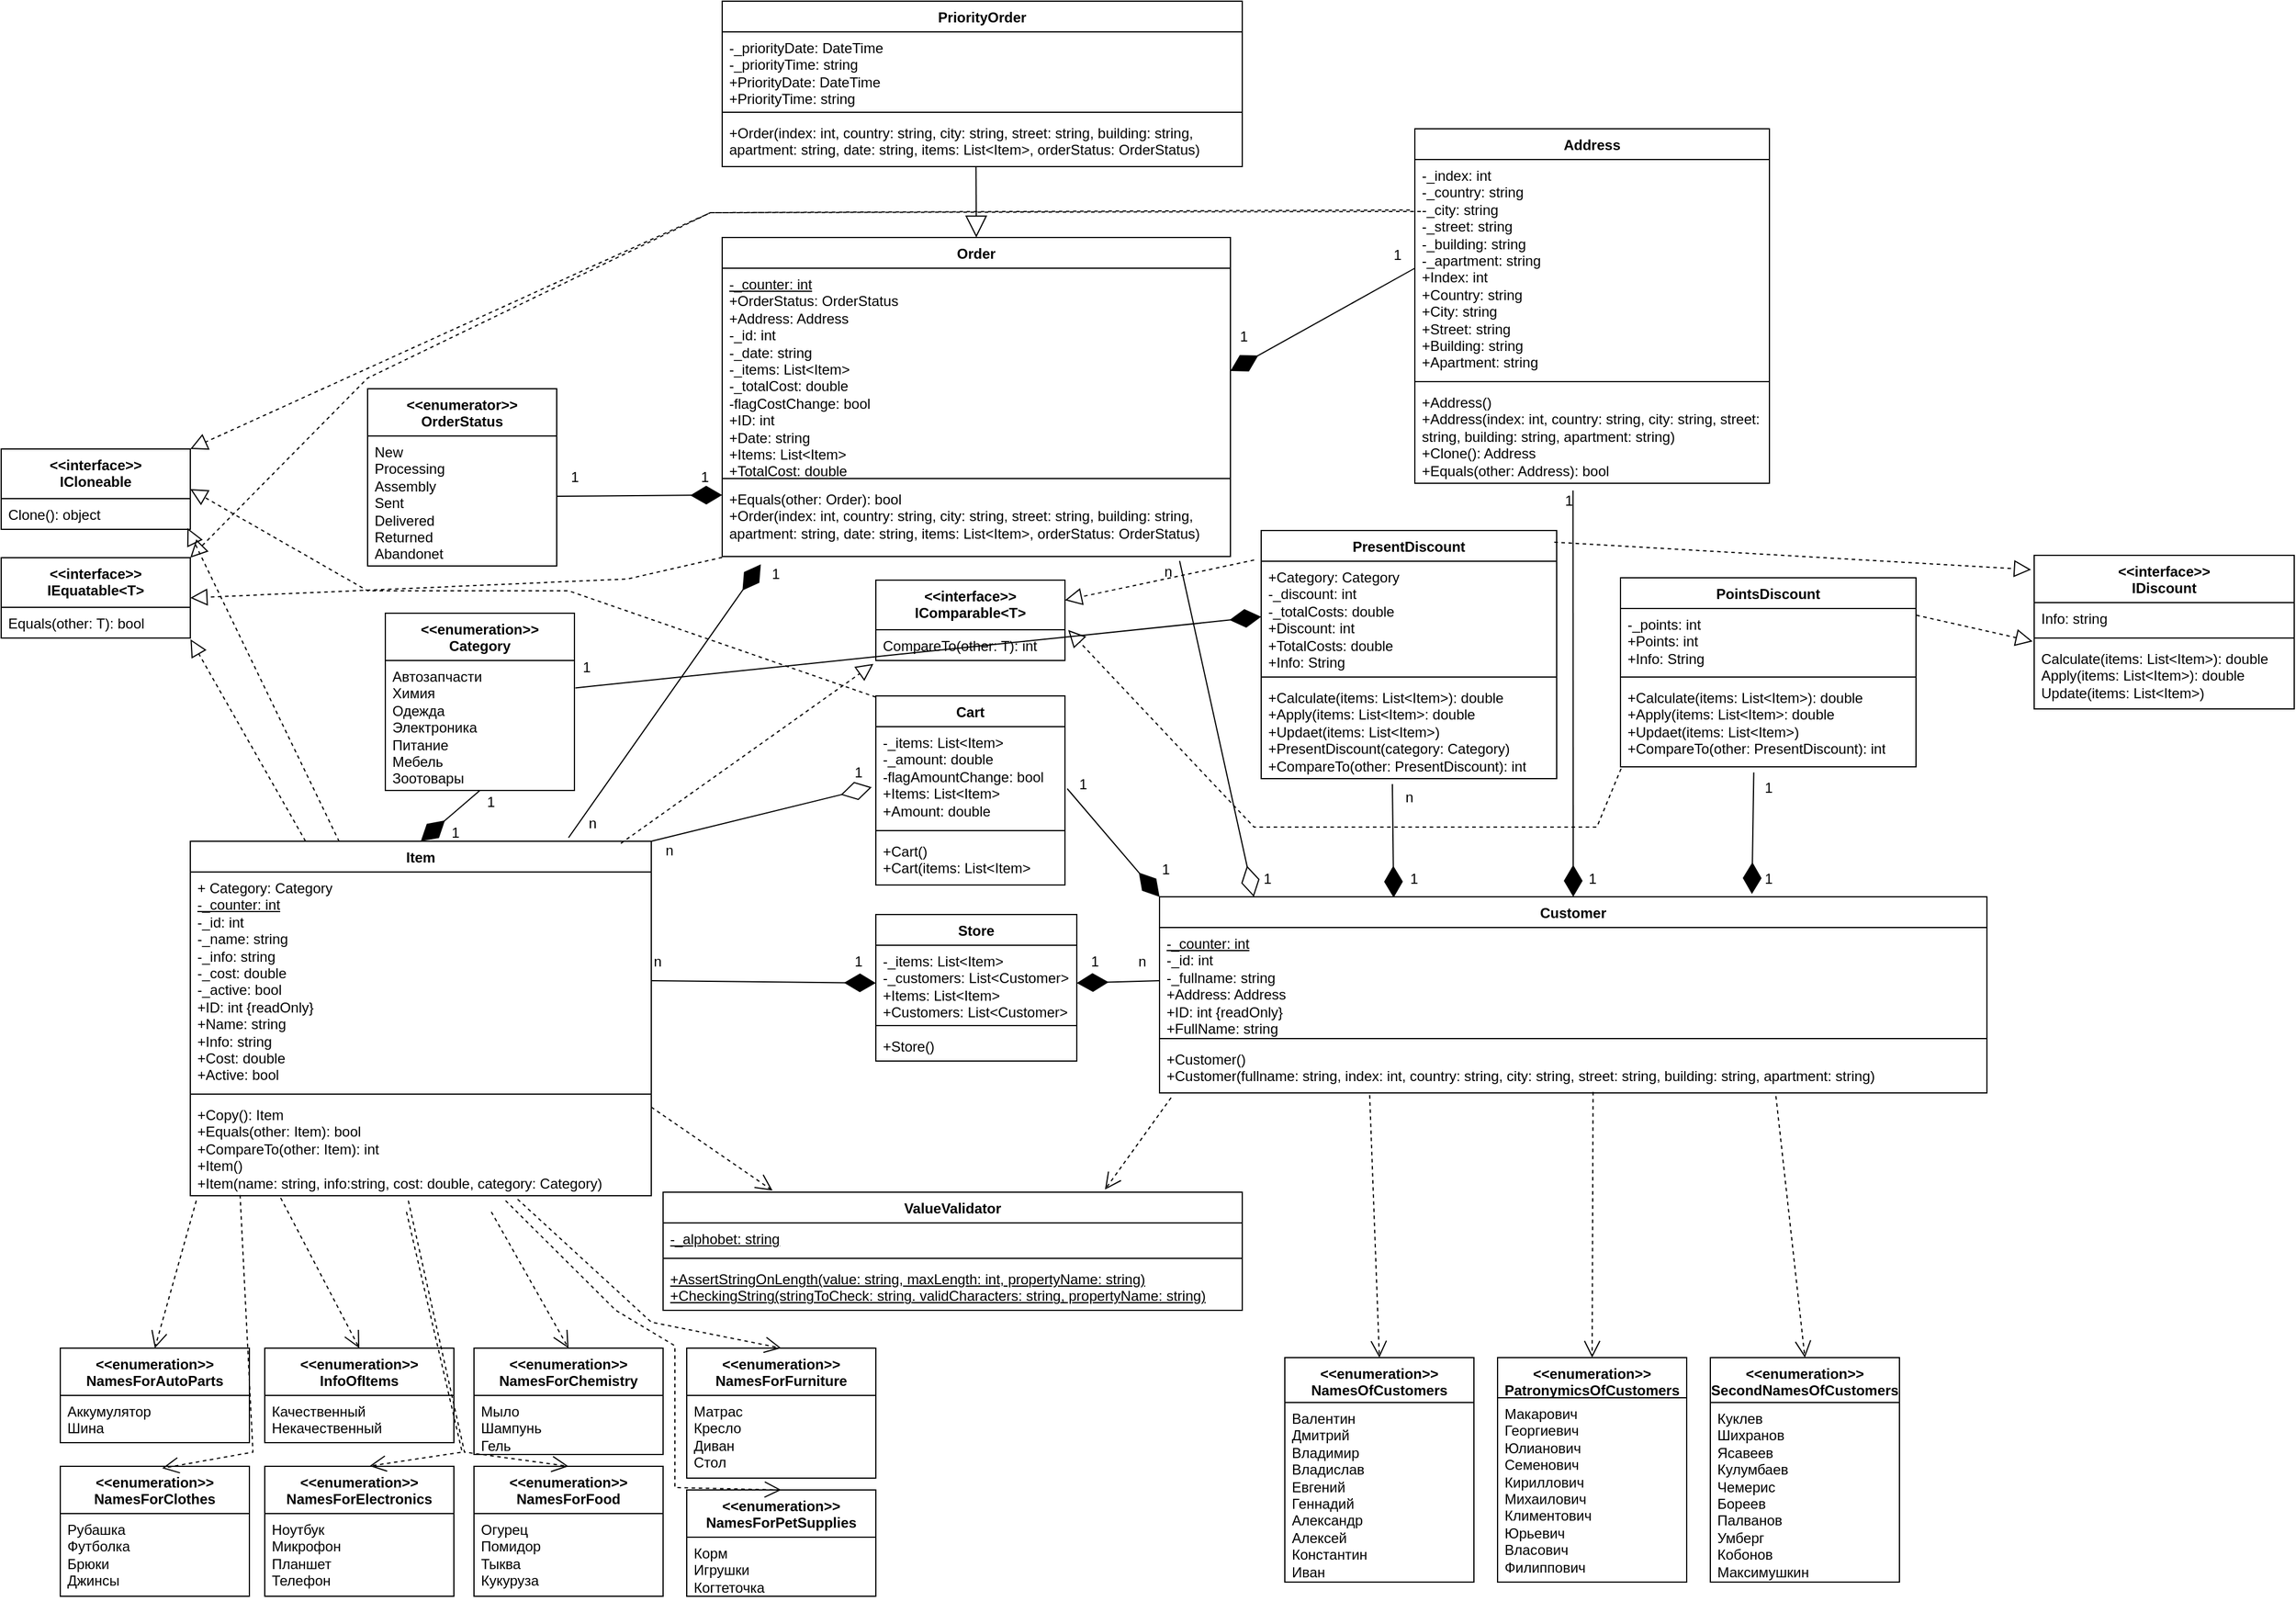 <mxfile version="24.8.6">
  <diagram name="Страница — 1" id="Pnpjavwgu8jaHtfD7N36">
    <mxGraphModel dx="3555" dy="2797" grid="1" gridSize="10" guides="1" tooltips="1" connect="1" arrows="1" fold="1" page="1" pageScale="1" pageWidth="825" pageHeight="1300" math="0" shadow="0">
      <root>
        <mxCell id="0" />
        <mxCell id="1" parent="0" />
        <mxCell id="gDB7nwy7ESsKub3q5WBZ-1" value="Item" style="swimlane;fontStyle=1;align=center;verticalAlign=top;childLayout=stackLayout;horizontal=1;startSize=26;horizontalStack=0;resizeParent=1;resizeParentMax=0;resizeLast=0;collapsible=1;marginBottom=0;whiteSpace=wrap;html=1;" parent="1" vertex="1">
          <mxGeometry x="120" y="652" width="390" height="300" as="geometry" />
        </mxCell>
        <mxCell id="gDB7nwy7ESsKub3q5WBZ-2" value="+ Category: Category&lt;div&gt;&lt;u&gt;-_counter: int&lt;/u&gt;&lt;/div&gt;&lt;div&gt;-_id: int&lt;/div&gt;&lt;div&gt;-_name: string&lt;/div&gt;&lt;div&gt;-_info: string&lt;/div&gt;&lt;div&gt;-_cost: double&lt;/div&gt;&lt;div&gt;-_active: bool&lt;/div&gt;&lt;div&gt;+ID: int {readOnly}&lt;/div&gt;&lt;div&gt;+Name: string&lt;/div&gt;&lt;div&gt;+Info: string&lt;/div&gt;&lt;div&gt;+Cost: double&lt;/div&gt;&lt;div&gt;+Active: bool&lt;/div&gt;" style="text;strokeColor=none;fillColor=none;align=left;verticalAlign=top;spacingLeft=4;spacingRight=4;overflow=hidden;rotatable=0;points=[[0,0.5],[1,0.5]];portConstraint=eastwest;whiteSpace=wrap;html=1;" parent="gDB7nwy7ESsKub3q5WBZ-1" vertex="1">
          <mxGeometry y="26" width="390" height="184" as="geometry" />
        </mxCell>
        <mxCell id="gDB7nwy7ESsKub3q5WBZ-3" value="" style="line;strokeWidth=1;fillColor=none;align=left;verticalAlign=middle;spacingTop=-1;spacingLeft=3;spacingRight=3;rotatable=0;labelPosition=right;points=[];portConstraint=eastwest;strokeColor=inherit;" parent="gDB7nwy7ESsKub3q5WBZ-1" vertex="1">
          <mxGeometry y="210" width="390" height="8" as="geometry" />
        </mxCell>
        <mxCell id="gDB7nwy7ESsKub3q5WBZ-4" value="&lt;div&gt;+Copy(): Item&lt;/div&gt;&lt;div&gt;+Equals(other: Item): bool&lt;/div&gt;&lt;div&gt;+CompareTo(other: Item): int&lt;/div&gt;+Item()&lt;div&gt;+Item(name: string, info:string, cost: double, category: Category)&lt;/div&gt;" style="text;strokeColor=none;fillColor=none;align=left;verticalAlign=top;spacingLeft=4;spacingRight=4;overflow=hidden;rotatable=0;points=[[0,0.5],[1,0.5]];portConstraint=eastwest;whiteSpace=wrap;html=1;" parent="gDB7nwy7ESsKub3q5WBZ-1" vertex="1">
          <mxGeometry y="218" width="390" height="82" as="geometry" />
        </mxCell>
        <mxCell id="gDB7nwy7ESsKub3q5WBZ-10" value="Customer" style="swimlane;fontStyle=1;align=center;verticalAlign=top;childLayout=stackLayout;horizontal=1;startSize=26;horizontalStack=0;resizeParent=1;resizeParentMax=0;resizeLast=0;collapsible=1;marginBottom=0;whiteSpace=wrap;html=1;" parent="1" vertex="1">
          <mxGeometry x="940" y="699" width="700" height="166" as="geometry" />
        </mxCell>
        <mxCell id="gDB7nwy7ESsKub3q5WBZ-11" value="&lt;u&gt;-_counter: int&lt;/u&gt;&lt;div&gt;-_id: int&lt;/div&gt;&lt;div&gt;-_fullname: string&lt;/div&gt;&lt;div&gt;+Address: Address&lt;/div&gt;&lt;div&gt;+ID: int {readOnly}&lt;/div&gt;&lt;div&gt;+FullName: string&lt;/div&gt;" style="text;strokeColor=none;fillColor=none;align=left;verticalAlign=top;spacingLeft=4;spacingRight=4;overflow=hidden;rotatable=0;points=[[0,0.5],[1,0.5]];portConstraint=eastwest;whiteSpace=wrap;html=1;" parent="gDB7nwy7ESsKub3q5WBZ-10" vertex="1">
          <mxGeometry y="26" width="700" height="90" as="geometry" />
        </mxCell>
        <mxCell id="gDB7nwy7ESsKub3q5WBZ-12" value="" style="line;strokeWidth=1;fillColor=none;align=left;verticalAlign=middle;spacingTop=-1;spacingLeft=3;spacingRight=3;rotatable=0;labelPosition=right;points=[];portConstraint=eastwest;strokeColor=inherit;" parent="gDB7nwy7ESsKub3q5WBZ-10" vertex="1">
          <mxGeometry y="116" width="700" height="8" as="geometry" />
        </mxCell>
        <mxCell id="gDB7nwy7ESsKub3q5WBZ-13" value="+Customer()&lt;div&gt;+Customer(fullname: string, index: int, country: string, city: string, street: string, building: string, apartment: string)&lt;/div&gt;" style="text;strokeColor=none;fillColor=none;align=left;verticalAlign=top;spacingLeft=4;spacingRight=4;overflow=hidden;rotatable=0;points=[[0,0.5],[1,0.5]];portConstraint=eastwest;whiteSpace=wrap;html=1;" parent="gDB7nwy7ESsKub3q5WBZ-10" vertex="1">
          <mxGeometry y="124" width="700" height="42" as="geometry" />
        </mxCell>
        <mxCell id="gDB7nwy7ESsKub3q5WBZ-14" value="ValueValidator" style="swimlane;fontStyle=1;align=center;verticalAlign=top;childLayout=stackLayout;horizontal=1;startSize=26;horizontalStack=0;resizeParent=1;resizeParentMax=0;resizeLast=0;collapsible=1;marginBottom=0;whiteSpace=wrap;html=1;" parent="1" vertex="1">
          <mxGeometry x="520" y="949" width="490" height="100" as="geometry">
            <mxRectangle x="520" y="750" width="120" height="30" as="alternateBounds" />
          </mxGeometry>
        </mxCell>
        <mxCell id="gDB7nwy7ESsKub3q5WBZ-15" value="&lt;u&gt;-_alphobet: string&lt;/u&gt;" style="text;strokeColor=none;fillColor=none;align=left;verticalAlign=top;spacingLeft=4;spacingRight=4;overflow=hidden;rotatable=0;points=[[0,0.5],[1,0.5]];portConstraint=eastwest;whiteSpace=wrap;html=1;" parent="gDB7nwy7ESsKub3q5WBZ-14" vertex="1">
          <mxGeometry y="26" width="490" height="26" as="geometry" />
        </mxCell>
        <mxCell id="gDB7nwy7ESsKub3q5WBZ-16" value="" style="line;strokeWidth=1;fillColor=none;align=left;verticalAlign=middle;spacingTop=-1;spacingLeft=3;spacingRight=3;rotatable=0;labelPosition=right;points=[];portConstraint=eastwest;strokeColor=inherit;" parent="gDB7nwy7ESsKub3q5WBZ-14" vertex="1">
          <mxGeometry y="52" width="490" height="8" as="geometry" />
        </mxCell>
        <mxCell id="gDB7nwy7ESsKub3q5WBZ-17" value="&lt;u&gt;+AssertStringOnLength(value: string, maxLength: int, propertyName: string)&lt;/u&gt;&lt;div&gt;&lt;u&gt;+CheckingString(stringToCheck: string. validCharacters: string, propertyName: string)&lt;/u&gt;&lt;/div&gt;" style="text;strokeColor=none;fillColor=none;align=left;verticalAlign=top;spacingLeft=4;spacingRight=4;overflow=hidden;rotatable=0;points=[[0,0.5],[1,0.5]];portConstraint=eastwest;whiteSpace=wrap;html=1;" parent="gDB7nwy7ESsKub3q5WBZ-14" vertex="1">
          <mxGeometry y="60" width="490" height="40" as="geometry" />
        </mxCell>
        <mxCell id="x2ZW6m5DBQwnr-81MUE0-3" value="" style="edgeStyle=orthogonalEdgeStyle;rounded=0;orthogonalLoop=1;jettySize=auto;html=1;" parent="1" edge="1">
          <mxGeometry relative="1" as="geometry">
            <mxPoint x="175" y="1131.0" as="sourcePoint" />
            <mxPoint x="175" y="1131.0" as="targetPoint" />
          </mxGeometry>
        </mxCell>
        <mxCell id="x2ZW6m5DBQwnr-81MUE0-20" value="&amp;lt;&amp;lt;enumeration&amp;gt;&amp;gt;&lt;div&gt;Category&lt;/div&gt;" style="swimlane;fontStyle=1;align=center;verticalAlign=top;childLayout=stackLayout;horizontal=1;startSize=40;horizontalStack=0;resizeParent=1;resizeParentMax=0;resizeLast=0;collapsible=1;marginBottom=0;whiteSpace=wrap;html=1;" parent="1" vertex="1">
          <mxGeometry x="285" y="459" width="160" height="150" as="geometry">
            <mxRectangle x="390" y="920" width="140" height="40" as="alternateBounds" />
          </mxGeometry>
        </mxCell>
        <mxCell id="x2ZW6m5DBQwnr-81MUE0-21" value="&lt;div&gt;Автозапчасти&lt;/div&gt;&lt;div&gt;Химия&lt;/div&gt;&lt;div&gt;Одежда&lt;/div&gt;&lt;div&gt;Электроника&lt;/div&gt;&lt;div&gt;Питание&lt;/div&gt;&lt;div&gt;Мебель&lt;/div&gt;&lt;div&gt;Зоотовары&lt;/div&gt;" style="text;strokeColor=none;fillColor=none;align=left;verticalAlign=top;spacingLeft=4;spacingRight=4;overflow=hidden;rotatable=0;points=[[0,0.5],[1,0.5]];portConstraint=eastwest;whiteSpace=wrap;html=1;" parent="x2ZW6m5DBQwnr-81MUE0-20" vertex="1">
          <mxGeometry y="40" width="160" height="110" as="geometry" />
        </mxCell>
        <mxCell id="x2ZW6m5DBQwnr-81MUE0-25" value="Address" style="swimlane;fontStyle=1;align=center;verticalAlign=top;childLayout=stackLayout;horizontal=1;startSize=26;horizontalStack=0;resizeParent=1;resizeParentMax=0;resizeLast=0;collapsible=1;marginBottom=0;whiteSpace=wrap;html=1;" parent="1" vertex="1">
          <mxGeometry x="1156" y="49" width="300" height="300" as="geometry" />
        </mxCell>
        <mxCell id="x2ZW6m5DBQwnr-81MUE0-26" value="-_index: int&lt;div&gt;-_country: string&lt;/div&gt;&lt;div&gt;-_city: string&lt;/div&gt;&lt;div&gt;-_street: string&lt;/div&gt;&lt;div&gt;-_building: string&lt;/div&gt;&lt;div&gt;-_apartment: string&lt;/div&gt;&lt;div&gt;+Index: int&lt;/div&gt;&lt;div&gt;+Country: string&lt;/div&gt;&lt;div&gt;+City: string&lt;/div&gt;&lt;div&gt;+Street: string&lt;/div&gt;&lt;div&gt;+Building: string&lt;/div&gt;&lt;div&gt;+Apartment: string&lt;/div&gt;" style="text;strokeColor=none;fillColor=none;align=left;verticalAlign=top;spacingLeft=4;spacingRight=4;overflow=hidden;rotatable=0;points=[[0,0.5],[1,0.5]];portConstraint=eastwest;whiteSpace=wrap;html=1;" parent="x2ZW6m5DBQwnr-81MUE0-25" vertex="1">
          <mxGeometry y="26" width="300" height="184" as="geometry" />
        </mxCell>
        <mxCell id="x2ZW6m5DBQwnr-81MUE0-27" value="" style="line;strokeWidth=1;fillColor=none;align=left;verticalAlign=middle;spacingTop=-1;spacingLeft=3;spacingRight=3;rotatable=0;labelPosition=right;points=[];portConstraint=eastwest;strokeColor=inherit;" parent="x2ZW6m5DBQwnr-81MUE0-25" vertex="1">
          <mxGeometry y="210" width="300" height="8" as="geometry" />
        </mxCell>
        <mxCell id="x2ZW6m5DBQwnr-81MUE0-28" value="&lt;font&gt;+Address()&lt;/font&gt;&lt;div&gt;+Address(index: int, country: string, city: string, street: string, building: string, apartment: string)&lt;/div&gt;&lt;div&gt;+Clone(): Address&lt;/div&gt;&lt;div&gt;+Equals(other: Address): bool&lt;/div&gt;" style="text;strokeColor=none;fillColor=none;align=left;verticalAlign=top;spacingLeft=4;spacingRight=4;overflow=hidden;rotatable=0;points=[[0,0.5],[1,0.5]];portConstraint=eastwest;whiteSpace=wrap;html=1;" parent="x2ZW6m5DBQwnr-81MUE0-25" vertex="1">
          <mxGeometry y="218" width="300" height="82" as="geometry" />
        </mxCell>
        <mxCell id="x2ZW6m5DBQwnr-81MUE0-30" value="" style="endArrow=diamondThin;endFill=1;endSize=24;html=1;rounded=0;entryX=0.5;entryY=0;entryDx=0;entryDy=0;exitX=0.446;exitY=1.074;exitDx=0;exitDy=0;exitPerimeter=0;" parent="1" source="x2ZW6m5DBQwnr-81MUE0-28" target="gDB7nwy7ESsKub3q5WBZ-10" edge="1">
          <mxGeometry width="160" relative="1" as="geometry">
            <mxPoint x="1290" y="621" as="sourcePoint" />
            <mxPoint x="1410" y="659" as="targetPoint" />
          </mxGeometry>
        </mxCell>
        <mxCell id="x2ZW6m5DBQwnr-81MUE0-31" value="1" style="text;html=1;align=center;verticalAlign=middle;resizable=0;points=[];autosize=1;strokeColor=none;fillColor=none;" parent="1" vertex="1">
          <mxGeometry x="1291" y="669" width="30" height="30" as="geometry" />
        </mxCell>
        <mxCell id="x2ZW6m5DBQwnr-81MUE0-32" value="1" style="text;html=1;align=center;verticalAlign=middle;resizable=0;points=[];autosize=1;strokeColor=none;fillColor=none;" parent="1" vertex="1">
          <mxGeometry x="1271" y="349" width="30" height="30" as="geometry" />
        </mxCell>
        <mxCell id="x2ZW6m5DBQwnr-81MUE0-33" value="Store" style="swimlane;fontStyle=1;align=center;verticalAlign=top;childLayout=stackLayout;horizontal=1;startSize=26;horizontalStack=0;resizeParent=1;resizeParentMax=0;resizeLast=0;collapsible=1;marginBottom=0;whiteSpace=wrap;html=1;" parent="1" vertex="1">
          <mxGeometry x="700" y="714" width="170" height="124" as="geometry" />
        </mxCell>
        <mxCell id="x2ZW6m5DBQwnr-81MUE0-34" value="-_items: List&amp;lt;Item&amp;gt;&lt;div&gt;-_customers: List&amp;lt;Customer&amp;gt;&lt;/div&gt;&lt;div&gt;+Items: List&amp;lt;Item&amp;gt;&lt;/div&gt;&lt;div&gt;+Customers: List&amp;lt;Customer&amp;gt;&lt;/div&gt;" style="text;strokeColor=none;fillColor=none;align=left;verticalAlign=top;spacingLeft=4;spacingRight=4;overflow=hidden;rotatable=0;points=[[0,0.5],[1,0.5]];portConstraint=eastwest;whiteSpace=wrap;html=1;" parent="x2ZW6m5DBQwnr-81MUE0-33" vertex="1">
          <mxGeometry y="26" width="170" height="64" as="geometry" />
        </mxCell>
        <mxCell id="x2ZW6m5DBQwnr-81MUE0-35" value="" style="line;strokeWidth=1;fillColor=none;align=left;verticalAlign=middle;spacingTop=-1;spacingLeft=3;spacingRight=3;rotatable=0;labelPosition=right;points=[];portConstraint=eastwest;strokeColor=inherit;" parent="x2ZW6m5DBQwnr-81MUE0-33" vertex="1">
          <mxGeometry y="90" width="170" height="8" as="geometry" />
        </mxCell>
        <mxCell id="x2ZW6m5DBQwnr-81MUE0-36" value="+Store()" style="text;strokeColor=none;fillColor=none;align=left;verticalAlign=top;spacingLeft=4;spacingRight=4;overflow=hidden;rotatable=0;points=[[0,0.5],[1,0.5]];portConstraint=eastwest;whiteSpace=wrap;html=1;" parent="x2ZW6m5DBQwnr-81MUE0-33" vertex="1">
          <mxGeometry y="98" width="170" height="26" as="geometry" />
        </mxCell>
        <mxCell id="x2ZW6m5DBQwnr-81MUE0-37" value="" style="endArrow=diamondThin;endFill=1;endSize=24;html=1;rounded=0;entryX=0;entryY=0.5;entryDx=0;entryDy=0;exitX=1;exitY=0.5;exitDx=0;exitDy=0;" parent="1" source="gDB7nwy7ESsKub3q5WBZ-2" target="x2ZW6m5DBQwnr-81MUE0-34" edge="1">
          <mxGeometry width="160" relative="1" as="geometry">
            <mxPoint x="690" y="879" as="sourcePoint" />
            <mxPoint x="850" y="879" as="targetPoint" />
          </mxGeometry>
        </mxCell>
        <mxCell id="x2ZW6m5DBQwnr-81MUE0-38" value="" style="endArrow=diamondThin;endFill=1;endSize=24;html=1;rounded=0;entryX=1;entryY=0.5;entryDx=0;entryDy=0;exitX=0;exitY=0.5;exitDx=0;exitDy=0;" parent="1" source="gDB7nwy7ESsKub3q5WBZ-11" target="x2ZW6m5DBQwnr-81MUE0-34" edge="1">
          <mxGeometry width="160" relative="1" as="geometry">
            <mxPoint x="770" y="909" as="sourcePoint" />
            <mxPoint x="930" y="909" as="targetPoint" />
          </mxGeometry>
        </mxCell>
        <mxCell id="x2ZW6m5DBQwnr-81MUE0-39" value="1" style="text;html=1;align=center;verticalAlign=middle;resizable=0;points=[];autosize=1;strokeColor=none;fillColor=none;" parent="1" vertex="1">
          <mxGeometry x="670" y="739" width="30" height="30" as="geometry" />
        </mxCell>
        <mxCell id="x2ZW6m5DBQwnr-81MUE0-40" value="n" style="text;html=1;align=center;verticalAlign=middle;resizable=0;points=[];autosize=1;strokeColor=none;fillColor=none;" parent="1" vertex="1">
          <mxGeometry x="500" y="739" width="30" height="30" as="geometry" />
        </mxCell>
        <mxCell id="x2ZW6m5DBQwnr-81MUE0-41" value="1" style="text;html=1;align=center;verticalAlign=middle;resizable=0;points=[];autosize=1;strokeColor=none;fillColor=none;" parent="1" vertex="1">
          <mxGeometry x="870" y="739" width="30" height="30" as="geometry" />
        </mxCell>
        <mxCell id="x2ZW6m5DBQwnr-81MUE0-42" value="n" style="text;html=1;align=center;verticalAlign=middle;resizable=0;points=[];autosize=1;strokeColor=none;fillColor=none;" parent="1" vertex="1">
          <mxGeometry x="910" y="739" width="30" height="30" as="geometry" />
        </mxCell>
        <mxCell id="x2ZW6m5DBQwnr-81MUE0-43" value="" style="endArrow=diamondThin;endFill=1;endSize=24;html=1;rounded=0;entryX=0.5;entryY=0;entryDx=0;entryDy=0;" parent="1" target="gDB7nwy7ESsKub3q5WBZ-1" edge="1">
          <mxGeometry width="160" relative="1" as="geometry">
            <mxPoint x="365" y="609" as="sourcePoint" />
            <mxPoint x="450" y="639" as="targetPoint" />
          </mxGeometry>
        </mxCell>
        <mxCell id="x2ZW6m5DBQwnr-81MUE0-44" value="1" style="text;html=1;align=center;verticalAlign=middle;resizable=0;points=[];autosize=1;strokeColor=none;fillColor=none;" parent="1" vertex="1">
          <mxGeometry x="329" y="630" width="30" height="30" as="geometry" />
        </mxCell>
        <mxCell id="x2ZW6m5DBQwnr-81MUE0-45" value="1" style="text;html=1;align=center;verticalAlign=middle;resizable=0;points=[];autosize=1;strokeColor=none;fillColor=none;" parent="1" vertex="1">
          <mxGeometry x="359" y="604" width="30" height="30" as="geometry" />
        </mxCell>
        <mxCell id="x2ZW6m5DBQwnr-81MUE0-46" value="&amp;lt;&amp;lt;enumeration&amp;gt;&amp;gt;&lt;div&gt;InfoOfItems&lt;/div&gt;" style="swimlane;fontStyle=1;align=center;verticalAlign=top;childLayout=stackLayout;horizontal=1;startSize=40;horizontalStack=0;resizeParent=1;resizeParentMax=0;resizeLast=0;collapsible=1;marginBottom=0;whiteSpace=wrap;html=1;" parent="1" vertex="1">
          <mxGeometry x="183" y="1081" width="160" height="80" as="geometry" />
        </mxCell>
        <mxCell id="x2ZW6m5DBQwnr-81MUE0-47" value="Качественный&lt;div&gt;Некачественный&lt;/div&gt;" style="text;strokeColor=none;fillColor=none;align=left;verticalAlign=top;spacingLeft=4;spacingRight=4;overflow=hidden;rotatable=0;points=[[0,0.5],[1,0.5]];portConstraint=eastwest;whiteSpace=wrap;html=1;" parent="x2ZW6m5DBQwnr-81MUE0-46" vertex="1">
          <mxGeometry y="40" width="160" height="40" as="geometry" />
        </mxCell>
        <mxCell id="x2ZW6m5DBQwnr-81MUE0-51" value="&amp;lt;&amp;lt;enumeration&amp;gt;&amp;gt;&lt;div&gt;NamesForAutoParts&lt;/div&gt;" style="swimlane;fontStyle=1;align=center;verticalAlign=top;childLayout=stackLayout;horizontal=1;startSize=40;horizontalStack=0;resizeParent=1;resizeParentMax=0;resizeLast=0;collapsible=1;marginBottom=0;whiteSpace=wrap;html=1;" parent="1" vertex="1">
          <mxGeometry x="10" y="1081" width="160" height="80" as="geometry" />
        </mxCell>
        <mxCell id="x2ZW6m5DBQwnr-81MUE0-52" value="Аккумулятор&lt;div&gt;Шина&lt;/div&gt;" style="text;strokeColor=none;fillColor=none;align=left;verticalAlign=top;spacingLeft=4;spacingRight=4;overflow=hidden;rotatable=0;points=[[0,0.5],[1,0.5]];portConstraint=eastwest;whiteSpace=wrap;html=1;" parent="x2ZW6m5DBQwnr-81MUE0-51" vertex="1">
          <mxGeometry y="40" width="160" height="40" as="geometry" />
        </mxCell>
        <mxCell id="x2ZW6m5DBQwnr-81MUE0-57" value="&amp;lt;&amp;lt;enumeration&amp;gt;&amp;gt;&lt;div&gt;NamesForChemistry&lt;/div&gt;" style="swimlane;fontStyle=1;align=center;verticalAlign=top;childLayout=stackLayout;horizontal=1;startSize=40;horizontalStack=0;resizeParent=1;resizeParentMax=0;resizeLast=0;collapsible=1;marginBottom=0;whiteSpace=wrap;html=1;" parent="1" vertex="1">
          <mxGeometry x="360" y="1081" width="160" height="90" as="geometry" />
        </mxCell>
        <mxCell id="x2ZW6m5DBQwnr-81MUE0-58" value="Мыло&lt;div&gt;Шампунь&lt;/div&gt;&lt;div&gt;Гель&lt;/div&gt;" style="text;strokeColor=none;fillColor=none;align=left;verticalAlign=top;spacingLeft=4;spacingRight=4;overflow=hidden;rotatable=0;points=[[0,0.5],[1,0.5]];portConstraint=eastwest;whiteSpace=wrap;html=1;" parent="x2ZW6m5DBQwnr-81MUE0-57" vertex="1">
          <mxGeometry y="40" width="160" height="50" as="geometry" />
        </mxCell>
        <mxCell id="x2ZW6m5DBQwnr-81MUE0-59" value="&amp;lt;&amp;lt;enumeration&amp;gt;&amp;gt;&lt;div&gt;NamesForClothes&lt;/div&gt;" style="swimlane;fontStyle=1;align=center;verticalAlign=top;childLayout=stackLayout;horizontal=1;startSize=40;horizontalStack=0;resizeParent=1;resizeParentMax=0;resizeLast=0;collapsible=1;marginBottom=0;whiteSpace=wrap;html=1;" parent="1" vertex="1">
          <mxGeometry x="10" y="1181" width="160" height="110" as="geometry" />
        </mxCell>
        <mxCell id="x2ZW6m5DBQwnr-81MUE0-60" value="Рубашка&lt;div&gt;Футболка&lt;br&gt;&lt;div&gt;Брюки&lt;/div&gt;&lt;div&gt;Джинсы&lt;/div&gt;&lt;/div&gt;" style="text;strokeColor=none;fillColor=none;align=left;verticalAlign=top;spacingLeft=4;spacingRight=4;overflow=hidden;rotatable=0;points=[[0,0.5],[1,0.5]];portConstraint=eastwest;whiteSpace=wrap;html=1;" parent="x2ZW6m5DBQwnr-81MUE0-59" vertex="1">
          <mxGeometry y="40" width="160" height="70" as="geometry" />
        </mxCell>
        <mxCell id="x2ZW6m5DBQwnr-81MUE0-61" value="&amp;lt;&amp;lt;enumeration&amp;gt;&amp;gt;&lt;div&gt;NamesForElectronics&lt;/div&gt;" style="swimlane;fontStyle=1;align=center;verticalAlign=top;childLayout=stackLayout;horizontal=1;startSize=40;horizontalStack=0;resizeParent=1;resizeParentMax=0;resizeLast=0;collapsible=1;marginBottom=0;whiteSpace=wrap;html=1;" parent="1" vertex="1">
          <mxGeometry x="183" y="1181" width="160" height="110" as="geometry" />
        </mxCell>
        <mxCell id="x2ZW6m5DBQwnr-81MUE0-62" value="Ноутбук&lt;div&gt;Микрофон&lt;/div&gt;&lt;div&gt;Планшет&lt;/div&gt;&lt;div&gt;Телефон&lt;/div&gt;" style="text;strokeColor=none;fillColor=none;align=left;verticalAlign=top;spacingLeft=4;spacingRight=4;overflow=hidden;rotatable=0;points=[[0,0.5],[1,0.5]];portConstraint=eastwest;whiteSpace=wrap;html=1;" parent="x2ZW6m5DBQwnr-81MUE0-61" vertex="1">
          <mxGeometry y="40" width="160" height="70" as="geometry" />
        </mxCell>
        <mxCell id="x2ZW6m5DBQwnr-81MUE0-67" value="&amp;lt;&amp;lt;enumeration&amp;gt;&amp;gt;&lt;div&gt;NamesForFood&lt;/div&gt;" style="swimlane;fontStyle=1;align=center;verticalAlign=top;childLayout=stackLayout;horizontal=1;startSize=40;horizontalStack=0;resizeParent=1;resizeParentMax=0;resizeLast=0;collapsible=1;marginBottom=0;whiteSpace=wrap;html=1;" parent="1" vertex="1">
          <mxGeometry x="360" y="1181" width="160" height="110" as="geometry" />
        </mxCell>
        <mxCell id="x2ZW6m5DBQwnr-81MUE0-68" value="Огурец&lt;div&gt;Помидор&lt;/div&gt;&lt;div&gt;Тыква&lt;/div&gt;&lt;div&gt;Кукуруза&lt;/div&gt;" style="text;strokeColor=none;fillColor=none;align=left;verticalAlign=top;spacingLeft=4;spacingRight=4;overflow=hidden;rotatable=0;points=[[0,0.5],[1,0.5]];portConstraint=eastwest;whiteSpace=wrap;html=1;" parent="x2ZW6m5DBQwnr-81MUE0-67" vertex="1">
          <mxGeometry y="40" width="160" height="70" as="geometry" />
        </mxCell>
        <mxCell id="x2ZW6m5DBQwnr-81MUE0-69" value="&amp;lt;&amp;lt;enumeration&amp;gt;&amp;gt;&lt;div&gt;NamesForFurniture&lt;/div&gt;" style="swimlane;fontStyle=1;align=center;verticalAlign=top;childLayout=stackLayout;horizontal=1;startSize=40;horizontalStack=0;resizeParent=1;resizeParentMax=0;resizeLast=0;collapsible=1;marginBottom=0;whiteSpace=wrap;html=1;" parent="1" vertex="1">
          <mxGeometry x="540" y="1081" width="160" height="110" as="geometry" />
        </mxCell>
        <mxCell id="x2ZW6m5DBQwnr-81MUE0-70" value="Матрас&lt;div&gt;Кресло&lt;/div&gt;&lt;div&gt;Диван&lt;/div&gt;&lt;div&gt;Стол&lt;/div&gt;" style="text;strokeColor=none;fillColor=none;align=left;verticalAlign=top;spacingLeft=4;spacingRight=4;overflow=hidden;rotatable=0;points=[[0,0.5],[1,0.5]];portConstraint=eastwest;whiteSpace=wrap;html=1;" parent="x2ZW6m5DBQwnr-81MUE0-69" vertex="1">
          <mxGeometry y="40" width="160" height="70" as="geometry" />
        </mxCell>
        <mxCell id="x2ZW6m5DBQwnr-81MUE0-71" value="&amp;lt;&amp;lt;enumeration&amp;gt;&amp;gt;&lt;div&gt;NamesForPetSupplies&lt;/div&gt;" style="swimlane;fontStyle=1;align=center;verticalAlign=top;childLayout=stackLayout;horizontal=1;startSize=40;horizontalStack=0;resizeParent=1;resizeParentMax=0;resizeLast=0;collapsible=1;marginBottom=0;whiteSpace=wrap;html=1;" parent="1" vertex="1">
          <mxGeometry x="540" y="1201" width="160" height="90" as="geometry" />
        </mxCell>
        <mxCell id="x2ZW6m5DBQwnr-81MUE0-72" value="Корм&lt;div&gt;Игрушки&lt;/div&gt;&lt;div&gt;Когтеточка&lt;/div&gt;" style="text;strokeColor=none;fillColor=none;align=left;verticalAlign=top;spacingLeft=4;spacingRight=4;overflow=hidden;rotatable=0;points=[[0,0.5],[1,0.5]];portConstraint=eastwest;whiteSpace=wrap;html=1;" parent="x2ZW6m5DBQwnr-81MUE0-71" vertex="1">
          <mxGeometry y="40" width="160" height="50" as="geometry" />
        </mxCell>
        <mxCell id="x2ZW6m5DBQwnr-81MUE0-80" value="&amp;lt;&amp;lt;enumeration&amp;gt;&amp;gt;&lt;div&gt;NamesOfCustomers&lt;/div&gt;" style="swimlane;fontStyle=1;align=center;verticalAlign=top;childLayout=stackLayout;horizontal=1;startSize=38;horizontalStack=0;resizeParent=1;resizeParentMax=0;resizeLast=0;collapsible=1;marginBottom=0;whiteSpace=wrap;html=1;" parent="1" vertex="1">
          <mxGeometry x="1046" y="1089" width="160" height="190" as="geometry" />
        </mxCell>
        <mxCell id="x2ZW6m5DBQwnr-81MUE0-81" value="Валентин&lt;div&gt;Дмитрий&lt;/div&gt;&lt;div&gt;Владимир&lt;/div&gt;&lt;div&gt;Владислав&lt;/div&gt;&lt;div&gt;Евгений&lt;/div&gt;&lt;div&gt;Геннадий&lt;/div&gt;&lt;div&gt;Александр&lt;/div&gt;&lt;div&gt;Алексей&lt;/div&gt;&lt;div&gt;Константин&lt;/div&gt;&lt;div&gt;Иван&lt;/div&gt;" style="text;strokeColor=none;fillColor=none;align=left;verticalAlign=top;spacingLeft=4;spacingRight=4;overflow=hidden;rotatable=0;points=[[0,0.5],[1,0.5]];portConstraint=eastwest;whiteSpace=wrap;html=1;" parent="x2ZW6m5DBQwnr-81MUE0-80" vertex="1">
          <mxGeometry y="38" width="160" height="152" as="geometry" />
        </mxCell>
        <mxCell id="x2ZW6m5DBQwnr-81MUE0-84" value="&amp;lt;&amp;lt;enumeration&amp;gt;&amp;gt;&lt;div&gt;PatronymicsOfCustomers&lt;/div&gt;" style="swimlane;fontStyle=1;align=center;verticalAlign=top;childLayout=stackLayout;horizontal=1;startSize=34;horizontalStack=0;resizeParent=1;resizeParentMax=0;resizeLast=0;collapsible=1;marginBottom=0;whiteSpace=wrap;html=1;" parent="1" vertex="1">
          <mxGeometry x="1226" y="1089" width="160" height="190" as="geometry" />
        </mxCell>
        <mxCell id="x2ZW6m5DBQwnr-81MUE0-85" value="Макарович&lt;div&gt;Георгиевич&lt;/div&gt;&lt;div&gt;Юлианович&lt;/div&gt;&lt;div&gt;Семенович&lt;/div&gt;&lt;div&gt;Кириллович&lt;/div&gt;&lt;div&gt;Михаилович&lt;/div&gt;&lt;div&gt;Климентович&lt;/div&gt;&lt;div&gt;Юрьевич&lt;/div&gt;&lt;div&gt;Власович&lt;/div&gt;&lt;div&gt;Филиппович&lt;/div&gt;" style="text;strokeColor=none;fillColor=none;align=left;verticalAlign=top;spacingLeft=4;spacingRight=4;overflow=hidden;rotatable=0;points=[[0,0.5],[1,0.5]];portConstraint=eastwest;whiteSpace=wrap;html=1;" parent="x2ZW6m5DBQwnr-81MUE0-84" vertex="1">
          <mxGeometry y="34" width="160" height="156" as="geometry" />
        </mxCell>
        <mxCell id="x2ZW6m5DBQwnr-81MUE0-86" value="&amp;lt;&amp;lt;enumeration&amp;gt;&amp;gt;&lt;div&gt;SecondNamesOfCustomers&lt;/div&gt;" style="swimlane;fontStyle=1;align=center;verticalAlign=top;childLayout=stackLayout;horizontal=1;startSize=38;horizontalStack=0;resizeParent=1;resizeParentMax=0;resizeLast=0;collapsible=1;marginBottom=0;whiteSpace=wrap;html=1;" parent="1" vertex="1">
          <mxGeometry x="1406" y="1089" width="160" height="190" as="geometry" />
        </mxCell>
        <mxCell id="x2ZW6m5DBQwnr-81MUE0-87" value="Куклев&lt;div&gt;Шихранов&lt;/div&gt;&lt;div&gt;Ясавеев&lt;/div&gt;&lt;div&gt;Кулумбаев&lt;/div&gt;&lt;div&gt;Чемерис&lt;/div&gt;&lt;div&gt;Бореев&lt;/div&gt;&lt;div&gt;Палванов&lt;/div&gt;&lt;div&gt;Умберг&lt;/div&gt;&lt;div&gt;Кобонов&lt;/div&gt;&lt;div&gt;Максимушкин&lt;/div&gt;" style="text;strokeColor=none;fillColor=none;align=left;verticalAlign=top;spacingLeft=4;spacingRight=4;overflow=hidden;rotatable=0;points=[[0,0.5],[1,0.5]];portConstraint=eastwest;whiteSpace=wrap;html=1;" parent="x2ZW6m5DBQwnr-81MUE0-86" vertex="1">
          <mxGeometry y="38" width="160" height="152" as="geometry" />
        </mxCell>
        <mxCell id="x2ZW6m5DBQwnr-81MUE0-90" value="" style="endArrow=open;endSize=12;dashed=1;html=1;rounded=0;entryX=0.5;entryY=0;entryDx=0;entryDy=0;exitX=0.745;exitY=1.065;exitDx=0;exitDy=0;exitPerimeter=0;" parent="1" source="gDB7nwy7ESsKub3q5WBZ-13" target="x2ZW6m5DBQwnr-81MUE0-86" edge="1">
          <mxGeometry width="160" relative="1" as="geometry">
            <mxPoint x="1440" y="899" as="sourcePoint" />
            <mxPoint x="1360" y="1059" as="targetPoint" />
            <mxPoint as="offset" />
          </mxGeometry>
        </mxCell>
        <mxCell id="4exrZDZuvI7Ryyr3zXt3-1" value="&amp;lt;&amp;lt;enumerator&amp;gt;&amp;gt;&lt;div&gt;OrderStatus&lt;/div&gt;" style="swimlane;fontStyle=1;align=center;verticalAlign=top;childLayout=stackLayout;horizontal=1;startSize=40;horizontalStack=0;resizeParent=1;resizeParentMax=0;resizeLast=0;collapsible=1;marginBottom=0;whiteSpace=wrap;html=1;" parent="1" vertex="1">
          <mxGeometry x="270" y="269" width="160" height="150" as="geometry" />
        </mxCell>
        <mxCell id="4exrZDZuvI7Ryyr3zXt3-2" value="New&lt;div&gt;Processing&lt;/div&gt;&lt;div&gt;Assembly&lt;/div&gt;&lt;div&gt;Sent&lt;/div&gt;&lt;div&gt;Delivered&lt;/div&gt;&lt;div&gt;Returned&lt;/div&gt;&lt;div&gt;Abandonet&lt;/div&gt;" style="text;strokeColor=none;fillColor=none;align=left;verticalAlign=top;spacingLeft=4;spacingRight=4;overflow=hidden;rotatable=0;points=[[0,0.5],[1,0.5]];portConstraint=eastwest;whiteSpace=wrap;html=1;" parent="4exrZDZuvI7Ryyr3zXt3-1" vertex="1">
          <mxGeometry y="40" width="160" height="110" as="geometry" />
        </mxCell>
        <mxCell id="4exrZDZuvI7Ryyr3zXt3-5" value="Order" style="swimlane;fontStyle=1;align=center;verticalAlign=top;childLayout=stackLayout;horizontal=1;startSize=26;horizontalStack=0;resizeParent=1;resizeParentMax=0;resizeLast=0;collapsible=1;marginBottom=0;whiteSpace=wrap;html=1;" parent="1" vertex="1">
          <mxGeometry x="570" y="141" width="430" height="270" as="geometry" />
        </mxCell>
        <mxCell id="4exrZDZuvI7Ryyr3zXt3-6" value="&lt;u&gt;-_counter: int&lt;/u&gt;&lt;div&gt;+OrderStatus: OrderStatus&lt;/div&gt;&lt;div&gt;+Address: Address&lt;/div&gt;&lt;div&gt;-_id: int&lt;/div&gt;&lt;div&gt;-_date: string&lt;/div&gt;&lt;div&gt;-_items: List&amp;lt;Item&amp;gt;&lt;/div&gt;&lt;div&gt;-_totalCost: double&lt;/div&gt;&lt;div&gt;-flagCostChange: bool&lt;/div&gt;&lt;div&gt;+ID: int&lt;/div&gt;&lt;div&gt;+Date: string&lt;/div&gt;&lt;div&gt;+Items: List&amp;lt;Item&amp;gt;&lt;/div&gt;&lt;div&gt;+TotalCost: double&lt;/div&gt;" style="text;strokeColor=none;fillColor=none;align=left;verticalAlign=top;spacingLeft=4;spacingRight=4;overflow=hidden;rotatable=0;points=[[0,0.5],[1,0.5]];portConstraint=eastwest;whiteSpace=wrap;html=1;" parent="4exrZDZuvI7Ryyr3zXt3-5" vertex="1">
          <mxGeometry y="26" width="430" height="174" as="geometry" />
        </mxCell>
        <mxCell id="4exrZDZuvI7Ryyr3zXt3-7" value="" style="line;strokeWidth=1;fillColor=none;align=left;verticalAlign=middle;spacingTop=-1;spacingLeft=3;spacingRight=3;rotatable=0;labelPosition=right;points=[];portConstraint=eastwest;strokeColor=inherit;" parent="4exrZDZuvI7Ryyr3zXt3-5" vertex="1">
          <mxGeometry y="200" width="430" height="8" as="geometry" />
        </mxCell>
        <mxCell id="4exrZDZuvI7Ryyr3zXt3-8" value="&lt;div&gt;+Equals(other: Order): bool&lt;/div&gt;+Order(index: int, country: string, city: string, street: string, building: string, apartment: string, date: string, items: List&amp;lt;Item&amp;gt;, orderStatus: OrderStatus)" style="text;strokeColor=none;fillColor=none;align=left;verticalAlign=top;spacingLeft=4;spacingRight=4;overflow=hidden;rotatable=0;points=[[0,0.5],[1,0.5]];portConstraint=eastwest;whiteSpace=wrap;html=1;" parent="4exrZDZuvI7Ryyr3zXt3-5" vertex="1">
          <mxGeometry y="208" width="430" height="62" as="geometry" />
        </mxCell>
        <mxCell id="4exrZDZuvI7Ryyr3zXt3-9" value="" style="endArrow=diamondThin;endFill=1;endSize=24;html=1;rounded=0;entryX=0;entryY=0.5;entryDx=0;entryDy=0;exitX=1;exitY=0.5;exitDx=0;exitDy=0;" parent="1" edge="1">
          <mxGeometry width="160" relative="1" as="geometry">
            <mxPoint x="430" y="360" as="sourcePoint" />
            <mxPoint x="570" y="359" as="targetPoint" />
          </mxGeometry>
        </mxCell>
        <mxCell id="4exrZDZuvI7Ryyr3zXt3-10" value="1" style="text;html=1;align=center;verticalAlign=middle;resizable=0;points=[];autosize=1;strokeColor=none;fillColor=none;" parent="1" vertex="1">
          <mxGeometry x="540" y="329" width="30" height="30" as="geometry" />
        </mxCell>
        <mxCell id="4exrZDZuvI7Ryyr3zXt3-11" value="1" style="text;html=1;align=center;verticalAlign=middle;resizable=0;points=[];autosize=1;strokeColor=none;fillColor=none;" parent="1" vertex="1">
          <mxGeometry x="430" y="329" width="30" height="30" as="geometry" />
        </mxCell>
        <mxCell id="4exrZDZuvI7Ryyr3zXt3-12" value="" style="endArrow=diamondThin;endFill=0;endSize=24;html=1;rounded=0;entryX=0.114;entryY=0;entryDx=0;entryDy=0;entryPerimeter=0;exitX=0.9;exitY=1.06;exitDx=0;exitDy=0;exitPerimeter=0;" parent="1" source="4exrZDZuvI7Ryyr3zXt3-8" target="gDB7nwy7ESsKub3q5WBZ-10" edge="1">
          <mxGeometry width="160" relative="1" as="geometry">
            <mxPoint x="990" y="569" as="sourcePoint" />
            <mxPoint x="880" y="669" as="targetPoint" />
            <Array as="points" />
          </mxGeometry>
        </mxCell>
        <mxCell id="4exrZDZuvI7Ryyr3zXt3-13" value="1" style="text;html=1;align=center;verticalAlign=middle;resizable=0;points=[];autosize=1;strokeColor=none;fillColor=none;" parent="1" vertex="1">
          <mxGeometry x="1016" y="669" width="30" height="30" as="geometry" />
        </mxCell>
        <mxCell id="4exrZDZuvI7Ryyr3zXt3-14" value="n" style="text;html=1;align=center;verticalAlign=middle;resizable=0;points=[];autosize=1;strokeColor=none;fillColor=none;" parent="1" vertex="1">
          <mxGeometry x="932" y="409" width="30" height="30" as="geometry" />
        </mxCell>
        <mxCell id="4exrZDZuvI7Ryyr3zXt3-20" value="Cart" style="swimlane;fontStyle=1;align=center;verticalAlign=top;childLayout=stackLayout;horizontal=1;startSize=26;horizontalStack=0;resizeParent=1;resizeParentMax=0;resizeLast=0;collapsible=1;marginBottom=0;whiteSpace=wrap;html=1;" parent="1" vertex="1">
          <mxGeometry x="700" y="529" width="160" height="160" as="geometry" />
        </mxCell>
        <mxCell id="32-Shcxjfe4YqUe8gziQ-12" value="" style="endArrow=block;dashed=1;endFill=0;endSize=12;html=1;rounded=0;entryX=1;entryY=0.5;entryDx=0;entryDy=0;" parent="4exrZDZuvI7Ryyr3zXt3-20" target="32-Shcxjfe4YqUe8gziQ-2" edge="1">
          <mxGeometry width="160" relative="1" as="geometry">
            <mxPoint y="1" as="sourcePoint" />
            <mxPoint x="160" y="1" as="targetPoint" />
            <Array as="points">
              <mxPoint x="-260" y="-89" />
              <mxPoint x="-430" y="-89" />
            </Array>
          </mxGeometry>
        </mxCell>
        <mxCell id="4exrZDZuvI7Ryyr3zXt3-21" value="-_items: List&amp;lt;Item&amp;gt;&lt;div&gt;-_amount: double&lt;/div&gt;&lt;div&gt;-flagAmountChange: bool&lt;/div&gt;&lt;div&gt;+Items: List&amp;lt;Item&amp;gt;&lt;/div&gt;&lt;div&gt;+Amount: double&lt;/div&gt;" style="text;strokeColor=none;fillColor=none;align=left;verticalAlign=top;spacingLeft=4;spacingRight=4;overflow=hidden;rotatable=0;points=[[0,0.5],[1,0.5]];portConstraint=eastwest;whiteSpace=wrap;html=1;" parent="4exrZDZuvI7Ryyr3zXt3-20" vertex="1">
          <mxGeometry y="26" width="160" height="84" as="geometry" />
        </mxCell>
        <mxCell id="4exrZDZuvI7Ryyr3zXt3-22" value="" style="line;strokeWidth=1;fillColor=none;align=left;verticalAlign=middle;spacingTop=-1;spacingLeft=3;spacingRight=3;rotatable=0;labelPosition=right;points=[];portConstraint=eastwest;strokeColor=inherit;" parent="4exrZDZuvI7Ryyr3zXt3-20" vertex="1">
          <mxGeometry y="110" width="160" height="8" as="geometry" />
        </mxCell>
        <mxCell id="4exrZDZuvI7Ryyr3zXt3-23" value="+Cart()&lt;div&gt;+Cart(items: List&amp;lt;Item&amp;gt;&lt;/div&gt;" style="text;strokeColor=none;fillColor=none;align=left;verticalAlign=top;spacingLeft=4;spacingRight=4;overflow=hidden;rotatable=0;points=[[0,0.5],[1,0.5]];portConstraint=eastwest;whiteSpace=wrap;html=1;" parent="4exrZDZuvI7Ryyr3zXt3-20" vertex="1">
          <mxGeometry y="118" width="160" height="42" as="geometry" />
        </mxCell>
        <mxCell id="4exrZDZuvI7Ryyr3zXt3-26" value="" style="endArrow=diamondThin;endFill=1;endSize=24;html=1;rounded=0;entryX=0;entryY=0;entryDx=0;entryDy=0;exitX=1.012;exitY=0.625;exitDx=0;exitDy=0;exitPerimeter=0;" parent="1" source="4exrZDZuvI7Ryyr3zXt3-21" target="gDB7nwy7ESsKub3q5WBZ-10" edge="1">
          <mxGeometry width="160" relative="1" as="geometry">
            <mxPoint x="880" y="609" as="sourcePoint" />
            <mxPoint x="1040" y="609" as="targetPoint" />
          </mxGeometry>
        </mxCell>
        <mxCell id="4exrZDZuvI7Ryyr3zXt3-27" value="1" style="text;html=1;align=center;verticalAlign=middle;resizable=0;points=[];autosize=1;strokeColor=none;fillColor=none;" parent="1" vertex="1">
          <mxGeometry x="860" y="589" width="30" height="30" as="geometry" />
        </mxCell>
        <mxCell id="4exrZDZuvI7Ryyr3zXt3-30" value="1" style="text;html=1;align=center;verticalAlign=middle;resizable=0;points=[];autosize=1;strokeColor=none;fillColor=none;" parent="1" vertex="1">
          <mxGeometry x="930" y="661" width="30" height="30" as="geometry" />
        </mxCell>
        <mxCell id="4exrZDZuvI7Ryyr3zXt3-31" value="" style="endArrow=diamondThin;endFill=0;endSize=24;html=1;rounded=0;entryX=-0.022;entryY=0.61;entryDx=0;entryDy=0;entryPerimeter=0;exitX=1;exitY=0;exitDx=0;exitDy=0;" parent="1" source="gDB7nwy7ESsKub3q5WBZ-1" target="4exrZDZuvI7Ryyr3zXt3-21" edge="1">
          <mxGeometry width="160" relative="1" as="geometry">
            <mxPoint x="570" y="649" as="sourcePoint" />
            <mxPoint x="730" y="649" as="targetPoint" />
          </mxGeometry>
        </mxCell>
        <mxCell id="4exrZDZuvI7Ryyr3zXt3-32" value="n" style="text;html=1;align=center;verticalAlign=middle;resizable=0;points=[];autosize=1;strokeColor=none;fillColor=none;" parent="1" vertex="1">
          <mxGeometry x="510" y="645" width="30" height="30" as="geometry" />
        </mxCell>
        <mxCell id="4exrZDZuvI7Ryyr3zXt3-33" value="1" style="text;html=1;align=center;verticalAlign=middle;resizable=0;points=[];autosize=1;strokeColor=none;fillColor=none;" parent="1" vertex="1">
          <mxGeometry x="670" y="579" width="30" height="30" as="geometry" />
        </mxCell>
        <mxCell id="4exrZDZuvI7Ryyr3zXt3-34" value="" style="endArrow=diamondThin;endFill=1;endSize=24;html=1;rounded=0;entryX=0.076;entryY=1.107;entryDx=0;entryDy=0;entryPerimeter=0;" parent="1" target="4exrZDZuvI7Ryyr3zXt3-8" edge="1">
          <mxGeometry width="160" relative="1" as="geometry">
            <mxPoint x="440" y="649" as="sourcePoint" />
            <mxPoint x="660" y="579" as="targetPoint" />
          </mxGeometry>
        </mxCell>
        <mxCell id="4exrZDZuvI7Ryyr3zXt3-35" value="1" style="text;html=1;align=center;verticalAlign=middle;resizable=0;points=[];autosize=1;strokeColor=none;fillColor=none;" parent="1" vertex="1">
          <mxGeometry x="600" y="411" width="30" height="30" as="geometry" />
        </mxCell>
        <mxCell id="4exrZDZuvI7Ryyr3zXt3-36" value="n" style="text;html=1;align=center;verticalAlign=middle;resizable=0;points=[];autosize=1;strokeColor=none;fillColor=none;" parent="1" vertex="1">
          <mxGeometry x="445" y="622" width="30" height="30" as="geometry" />
        </mxCell>
        <mxCell id="UiS83PjQYig-AAICUWql-1" value="" style="endArrow=open;endSize=12;dashed=1;html=1;rounded=0;exitX=0.013;exitY=1.051;exitDx=0;exitDy=0;exitPerimeter=0;entryX=0.5;entryY=0;entryDx=0;entryDy=0;" parent="1" source="gDB7nwy7ESsKub3q5WBZ-4" target="x2ZW6m5DBQwnr-81MUE0-51" edge="1">
          <mxGeometry width="160" relative="1" as="geometry">
            <mxPoint x="80" y="979" as="sourcePoint" />
            <mxPoint x="90" y="1079" as="targetPoint" />
          </mxGeometry>
        </mxCell>
        <mxCell id="UiS83PjQYig-AAICUWql-2" value="" style="endArrow=open;endSize=12;dashed=1;html=1;rounded=0;exitX=0.108;exitY=0.992;exitDx=0;exitDy=0;exitPerimeter=0;entryX=0.539;entryY=0.015;entryDx=0;entryDy=0;entryPerimeter=0;" parent="1" source="gDB7nwy7ESsKub3q5WBZ-4" target="x2ZW6m5DBQwnr-81MUE0-59" edge="1">
          <mxGeometry width="160" relative="1" as="geometry">
            <mxPoint x="90" y="989" as="sourcePoint" />
            <mxPoint x="250" y="989" as="targetPoint" />
            <Array as="points">
              <mxPoint x="173" y="1169" />
            </Array>
          </mxGeometry>
        </mxCell>
        <mxCell id="UiS83PjQYig-AAICUWql-3" value="" style="endArrow=open;endSize=12;dashed=1;html=1;rounded=0;exitX=0.196;exitY=1.022;exitDx=0;exitDy=0;exitPerimeter=0;entryX=0.5;entryY=0;entryDx=0;entryDy=0;" parent="1" source="gDB7nwy7ESsKub3q5WBZ-4" target="x2ZW6m5DBQwnr-81MUE0-46" edge="1">
          <mxGeometry width="160" relative="1" as="geometry">
            <mxPoint x="100" y="999" as="sourcePoint" />
            <mxPoint x="260" y="999" as="targetPoint" />
          </mxGeometry>
        </mxCell>
        <mxCell id="UiS83PjQYig-AAICUWql-4" value="" style="endArrow=open;endSize=12;dashed=1;html=1;rounded=0;exitX=0.469;exitY=1.167;exitDx=0;exitDy=0;exitPerimeter=0;entryX=0.554;entryY=-0.002;entryDx=0;entryDy=0;entryPerimeter=0;" parent="1" source="gDB7nwy7ESsKub3q5WBZ-4" target="x2ZW6m5DBQwnr-81MUE0-61" edge="1">
          <mxGeometry width="160" relative="1" as="geometry">
            <mxPoint x="110" y="1009" as="sourcePoint" />
            <mxPoint x="270" y="1009" as="targetPoint" />
            <Array as="points">
              <mxPoint x="350" y="1169" />
            </Array>
          </mxGeometry>
        </mxCell>
        <mxCell id="UiS83PjQYig-AAICUWql-5" value="" style="endArrow=open;endSize=12;dashed=1;html=1;rounded=0;exitX=0.653;exitY=1.167;exitDx=0;exitDy=0;exitPerimeter=0;entryX=0.5;entryY=0;entryDx=0;entryDy=0;" parent="1" source="gDB7nwy7ESsKub3q5WBZ-4" target="x2ZW6m5DBQwnr-81MUE0-57" edge="1">
          <mxGeometry width="160" relative="1" as="geometry">
            <mxPoint x="120" y="1019" as="sourcePoint" />
            <mxPoint x="280" y="1019" as="targetPoint" />
          </mxGeometry>
        </mxCell>
        <mxCell id="UiS83PjQYig-AAICUWql-6" value="" style="endArrow=open;endSize=12;dashed=1;html=1;rounded=0;exitX=0.473;exitY=1.051;exitDx=0;exitDy=0;exitPerimeter=0;entryX=0.5;entryY=0;entryDx=0;entryDy=0;" parent="1" source="gDB7nwy7ESsKub3q5WBZ-4" target="x2ZW6m5DBQwnr-81MUE0-67" edge="1">
          <mxGeometry width="160" relative="1" as="geometry">
            <mxPoint x="130" y="1029" as="sourcePoint" />
            <mxPoint x="290" y="1029" as="targetPoint" />
            <Array as="points">
              <mxPoint x="352" y="1169" />
            </Array>
          </mxGeometry>
        </mxCell>
        <mxCell id="UiS83PjQYig-AAICUWql-7" value="" style="endArrow=open;endSize=12;dashed=1;html=1;rounded=0;exitX=0.71;exitY=1.036;exitDx=0;exitDy=0;exitPerimeter=0;entryX=0.5;entryY=0;entryDx=0;entryDy=0;" parent="1" source="gDB7nwy7ESsKub3q5WBZ-4" target="x2ZW6m5DBQwnr-81MUE0-69" edge="1">
          <mxGeometry width="160" relative="1" as="geometry">
            <mxPoint x="140" y="1039" as="sourcePoint" />
            <mxPoint x="300" y="1039" as="targetPoint" />
            <Array as="points">
              <mxPoint x="510" y="1059" />
            </Array>
          </mxGeometry>
        </mxCell>
        <mxCell id="UiS83PjQYig-AAICUWql-8" value="" style="endArrow=open;endSize=12;dashed=1;html=1;rounded=0;exitX=0.684;exitY=1.051;exitDx=0;exitDy=0;exitPerimeter=0;" parent="1" source="gDB7nwy7ESsKub3q5WBZ-4" edge="1">
          <mxGeometry width="160" relative="1" as="geometry">
            <mxPoint x="150" y="1049" as="sourcePoint" />
            <mxPoint x="620" y="1201" as="targetPoint" />
            <Array as="points">
              <mxPoint x="480" y="1049" />
              <mxPoint x="530" y="1079" />
              <mxPoint x="530" y="1199" />
            </Array>
          </mxGeometry>
        </mxCell>
        <mxCell id="UiS83PjQYig-AAICUWql-10" value="" style="endArrow=open;endSize=12;dashed=1;html=1;rounded=0;exitX=0.014;exitY=1.095;exitDx=0;exitDy=0;exitPerimeter=0;entryX=0.763;entryY=-0.022;entryDx=0;entryDy=0;entryPerimeter=0;" parent="1" source="gDB7nwy7ESsKub3q5WBZ-13" target="gDB7nwy7ESsKub3q5WBZ-14" edge="1">
          <mxGeometry width="160" relative="1" as="geometry">
            <mxPoint x="640" y="929" as="sourcePoint" />
            <mxPoint x="800" y="929" as="targetPoint" />
          </mxGeometry>
        </mxCell>
        <mxCell id="UiS83PjQYig-AAICUWql-11" value="" style="endArrow=open;endSize=12;dashed=1;html=1;rounded=0;exitX=0.524;exitY=0.98;exitDx=0;exitDy=0;exitPerimeter=0;entryX=0.5;entryY=0;entryDx=0;entryDy=0;" parent="1" source="gDB7nwy7ESsKub3q5WBZ-13" target="x2ZW6m5DBQwnr-81MUE0-84" edge="1">
          <mxGeometry width="160" relative="1" as="geometry">
            <mxPoint x="1161" y="949" as="sourcePoint" />
            <mxPoint x="1321" y="949" as="targetPoint" />
          </mxGeometry>
        </mxCell>
        <mxCell id="UiS83PjQYig-AAICUWql-12" value="" style="endArrow=open;endSize=12;dashed=1;html=1;rounded=0;exitX=0.254;exitY=1.044;exitDx=0;exitDy=0;exitPerimeter=0;entryX=0.5;entryY=0;entryDx=0;entryDy=0;" parent="1" source="gDB7nwy7ESsKub3q5WBZ-13" target="x2ZW6m5DBQwnr-81MUE0-80" edge="1">
          <mxGeometry width="160" relative="1" as="geometry">
            <mxPoint x="1171" y="959" as="sourcePoint" />
            <mxPoint x="1331" y="959" as="targetPoint" />
          </mxGeometry>
        </mxCell>
        <mxCell id="UiS83PjQYig-AAICUWql-26" value="PriorityOrder" style="swimlane;fontStyle=1;align=center;verticalAlign=top;childLayout=stackLayout;horizontal=1;startSize=26;horizontalStack=0;resizeParent=1;resizeParentMax=0;resizeLast=0;collapsible=1;marginBottom=0;whiteSpace=wrap;html=1;" parent="1" vertex="1">
          <mxGeometry x="570" y="-59" width="440" height="140" as="geometry" />
        </mxCell>
        <mxCell id="UiS83PjQYig-AAICUWql-27" value="-_priorityDate: DateTime&lt;div&gt;-_priorityTime: string&lt;/div&gt;&lt;div&gt;+PriorityDate: DateTime&lt;/div&gt;&lt;div&gt;+PriorityTime: string&lt;/div&gt;" style="text;strokeColor=none;fillColor=none;align=left;verticalAlign=top;spacingLeft=4;spacingRight=4;overflow=hidden;rotatable=0;points=[[0,0.5],[1,0.5]];portConstraint=eastwest;whiteSpace=wrap;html=1;" parent="UiS83PjQYig-AAICUWql-26" vertex="1">
          <mxGeometry y="26" width="440" height="64" as="geometry" />
        </mxCell>
        <mxCell id="UiS83PjQYig-AAICUWql-28" value="" style="line;strokeWidth=1;fillColor=none;align=left;verticalAlign=middle;spacingTop=-1;spacingLeft=3;spacingRight=3;rotatable=0;labelPosition=right;points=[];portConstraint=eastwest;strokeColor=inherit;" parent="UiS83PjQYig-AAICUWql-26" vertex="1">
          <mxGeometry y="90" width="440" height="8" as="geometry" />
        </mxCell>
        <mxCell id="UiS83PjQYig-AAICUWql-29" value="+Order(index: int, country: string, city: string, street: string, building: string, apartment: string, date: string, items: List&amp;lt;Item&amp;gt;, orderStatus: OrderStatus)" style="text;strokeColor=none;fillColor=none;align=left;verticalAlign=top;spacingLeft=4;spacingRight=4;overflow=hidden;rotatable=0;points=[[0,0.5],[1,0.5]];portConstraint=eastwest;whiteSpace=wrap;html=1;" parent="UiS83PjQYig-AAICUWql-26" vertex="1">
          <mxGeometry y="98" width="440" height="42" as="geometry" />
        </mxCell>
        <mxCell id="UiS83PjQYig-AAICUWql-30" value="" style="endArrow=block;endSize=16;endFill=0;html=1;rounded=0;entryX=0.5;entryY=0;entryDx=0;entryDy=0;exitX=0.488;exitY=1.01;exitDx=0;exitDy=0;exitPerimeter=0;" parent="1" source="UiS83PjQYig-AAICUWql-29" target="4exrZDZuvI7Ryyr3zXt3-5" edge="1">
          <mxGeometry width="160" relative="1" as="geometry">
            <mxPoint x="800" y="101" as="sourcePoint" />
            <mxPoint x="940" y="101" as="targetPoint" />
          </mxGeometry>
        </mxCell>
        <mxCell id="T-l8NZZZjaxKo_g0VAF9-1" value="PointsDiscount" style="swimlane;fontStyle=1;align=center;verticalAlign=top;childLayout=stackLayout;horizontal=1;startSize=26;horizontalStack=0;resizeParent=1;resizeParentMax=0;resizeLast=0;collapsible=1;marginBottom=0;whiteSpace=wrap;html=1;" parent="1" vertex="1">
          <mxGeometry x="1330" y="429" width="250" height="160" as="geometry" />
        </mxCell>
        <mxCell id="T-l8NZZZjaxKo_g0VAF9-2" value="-_points: int&lt;div&gt;+Points: int&lt;/div&gt;&lt;div&gt;+Info: String&lt;/div&gt;" style="text;strokeColor=none;fillColor=none;align=left;verticalAlign=top;spacingLeft=4;spacingRight=4;overflow=hidden;rotatable=0;points=[[0,0.5],[1,0.5]];portConstraint=eastwest;whiteSpace=wrap;html=1;" parent="T-l8NZZZjaxKo_g0VAF9-1" vertex="1">
          <mxGeometry y="26" width="250" height="54" as="geometry" />
        </mxCell>
        <mxCell id="T-l8NZZZjaxKo_g0VAF9-3" value="" style="line;strokeWidth=1;fillColor=none;align=left;verticalAlign=middle;spacingTop=-1;spacingLeft=3;spacingRight=3;rotatable=0;labelPosition=right;points=[];portConstraint=eastwest;strokeColor=inherit;" parent="T-l8NZZZjaxKo_g0VAF9-1" vertex="1">
          <mxGeometry y="80" width="250" height="8" as="geometry" />
        </mxCell>
        <mxCell id="T-l8NZZZjaxKo_g0VAF9-4" value="+Calculate(items: List&amp;lt;Item&amp;gt;): double&lt;div&gt;+Apply(items: List&amp;lt;Item&amp;gt;: double&lt;/div&gt;&lt;div&gt;+Updaet(items: List&amp;lt;Item&amp;gt;)&lt;/div&gt;&lt;div&gt;+CompareTo(other: PresentDiscount): int&lt;/div&gt;" style="text;strokeColor=none;fillColor=none;align=left;verticalAlign=top;spacingLeft=4;spacingRight=4;overflow=hidden;rotatable=0;points=[[0,0.5],[1,0.5]];portConstraint=eastwest;whiteSpace=wrap;html=1;" parent="T-l8NZZZjaxKo_g0VAF9-1" vertex="1">
          <mxGeometry y="88" width="250" height="72" as="geometry" />
        </mxCell>
        <mxCell id="T-l8NZZZjaxKo_g0VAF9-5" value="PresentDiscount" style="swimlane;fontStyle=1;align=center;verticalAlign=top;childLayout=stackLayout;horizontal=1;startSize=26;horizontalStack=0;resizeParent=1;resizeParentMax=0;resizeLast=0;collapsible=1;marginBottom=0;whiteSpace=wrap;html=1;" parent="1" vertex="1">
          <mxGeometry x="1026" y="389" width="250" height="210" as="geometry" />
        </mxCell>
        <mxCell id="32-Shcxjfe4YqUe8gziQ-18" value="" style="endArrow=block;dashed=1;endFill=0;endSize=12;html=1;rounded=0;entryX=1;entryY=0.25;entryDx=0;entryDy=0;" parent="T-l8NZZZjaxKo_g0VAF9-5" target="32-Shcxjfe4YqUe8gziQ-9" edge="1">
          <mxGeometry width="160" relative="1" as="geometry">
            <mxPoint x="-6" y="25" as="sourcePoint" />
            <mxPoint x="154" y="25" as="targetPoint" />
          </mxGeometry>
        </mxCell>
        <mxCell id="T-l8NZZZjaxKo_g0VAF9-6" value="&lt;div&gt;+Category: Category&lt;/div&gt;-_discount: int&lt;div&gt;-_totalCosts: double&lt;/div&gt;&lt;div&gt;+Discount: int&lt;/div&gt;&lt;div&gt;+TotalCosts: double&lt;br&gt;&lt;div&gt;+Info: String&lt;/div&gt;&lt;/div&gt;&lt;div&gt;&lt;br&gt;&lt;/div&gt;" style="text;strokeColor=none;fillColor=none;align=left;verticalAlign=top;spacingLeft=4;spacingRight=4;overflow=hidden;rotatable=0;points=[[0,0.5],[1,0.5]];portConstraint=eastwest;whiteSpace=wrap;html=1;" parent="T-l8NZZZjaxKo_g0VAF9-5" vertex="1">
          <mxGeometry y="26" width="250" height="94" as="geometry" />
        </mxCell>
        <mxCell id="T-l8NZZZjaxKo_g0VAF9-7" value="" style="line;strokeWidth=1;fillColor=none;align=left;verticalAlign=middle;spacingTop=-1;spacingLeft=3;spacingRight=3;rotatable=0;labelPosition=right;points=[];portConstraint=eastwest;strokeColor=inherit;" parent="T-l8NZZZjaxKo_g0VAF9-5" vertex="1">
          <mxGeometry y="120" width="250" height="8" as="geometry" />
        </mxCell>
        <mxCell id="T-l8NZZZjaxKo_g0VAF9-8" value="+Calculate(items: List&amp;lt;Item&amp;gt;): double&lt;div&gt;+Apply(items: List&amp;lt;Item&amp;gt;: double&lt;/div&gt;&lt;div&gt;+Updaet(items: List&amp;lt;Item&amp;gt;)&lt;/div&gt;&lt;div&gt;+PresentDiscount(category: Category)&lt;/div&gt;&lt;div&gt;+CompareTo(other: PresentDiscount): int&lt;/div&gt;" style="text;strokeColor=none;fillColor=none;align=left;verticalAlign=top;spacingLeft=4;spacingRight=4;overflow=hidden;rotatable=0;points=[[0,0.5],[1,0.5]];portConstraint=eastwest;whiteSpace=wrap;html=1;" parent="T-l8NZZZjaxKo_g0VAF9-5" vertex="1">
          <mxGeometry y="128" width="250" height="82" as="geometry" />
        </mxCell>
        <mxCell id="T-l8NZZZjaxKo_g0VAF9-9" value="" style="endArrow=diamondThin;endFill=1;endSize=24;html=1;rounded=0;entryX=1;entryY=0.5;entryDx=0;entryDy=0;exitX=0;exitY=0.5;exitDx=0;exitDy=0;" parent="1" source="x2ZW6m5DBQwnr-81MUE0-26" target="4exrZDZuvI7Ryyr3zXt3-6" edge="1">
          <mxGeometry width="160" relative="1" as="geometry">
            <mxPoint x="1030" y="430" as="sourcePoint" />
            <mxPoint x="1190" y="430" as="targetPoint" />
          </mxGeometry>
        </mxCell>
        <mxCell id="T-l8NZZZjaxKo_g0VAF9-10" value="1" style="text;html=1;align=center;verticalAlign=middle;resizable=0;points=[];autosize=1;strokeColor=none;fillColor=none;" parent="1" vertex="1">
          <mxGeometry x="996" y="210" width="30" height="30" as="geometry" />
        </mxCell>
        <mxCell id="T-l8NZZZjaxKo_g0VAF9-11" value="1" style="text;html=1;align=center;verticalAlign=middle;resizable=0;points=[];autosize=1;strokeColor=none;fillColor=none;" parent="1" vertex="1">
          <mxGeometry x="1126" y="141" width="30" height="30" as="geometry" />
        </mxCell>
        <mxCell id="T-l8NZZZjaxKo_g0VAF9-12" value="" style="endArrow=diamondThin;endFill=1;endSize=24;html=1;rounded=0;entryX=0.716;entryY=-0.014;entryDx=0;entryDy=0;entryPerimeter=0;exitX=0.451;exitY=1.066;exitDx=0;exitDy=0;exitPerimeter=0;" parent="1" source="T-l8NZZZjaxKo_g0VAF9-4" target="gDB7nwy7ESsKub3q5WBZ-10" edge="1">
          <mxGeometry width="160" relative="1" as="geometry">
            <mxPoint x="1360" y="650" as="sourcePoint" />
            <mxPoint x="1520" y="650" as="targetPoint" />
          </mxGeometry>
        </mxCell>
        <mxCell id="T-l8NZZZjaxKo_g0VAF9-14" value="" style="endArrow=diamondThin;endFill=1;endSize=24;html=1;rounded=0;entryX=0.283;entryY=0.004;entryDx=0;entryDy=0;entryPerimeter=0;exitX=0.444;exitY=1.057;exitDx=0;exitDy=0;exitPerimeter=0;" parent="1" source="T-l8NZZZjaxKo_g0VAF9-8" target="gDB7nwy7ESsKub3q5WBZ-10" edge="1">
          <mxGeometry width="160" relative="1" as="geometry">
            <mxPoint x="1130" y="640" as="sourcePoint" />
            <mxPoint x="1290" y="640" as="targetPoint" />
          </mxGeometry>
        </mxCell>
        <mxCell id="T-l8NZZZjaxKo_g0VAF9-15" value="1" style="text;html=1;align=center;verticalAlign=middle;resizable=0;points=[];autosize=1;strokeColor=none;fillColor=none;" parent="1" vertex="1">
          <mxGeometry x="1140" y="669" width="30" height="30" as="geometry" />
        </mxCell>
        <mxCell id="T-l8NZZZjaxKo_g0VAF9-16" value="n" style="text;html=1;align=center;verticalAlign=middle;resizable=0;points=[];autosize=1;strokeColor=none;fillColor=none;" parent="1" vertex="1">
          <mxGeometry x="1136" y="600" width="30" height="30" as="geometry" />
        </mxCell>
        <mxCell id="T-l8NZZZjaxKo_g0VAF9-17" value="1" style="text;html=1;align=center;verticalAlign=middle;resizable=0;points=[];autosize=1;strokeColor=none;fillColor=none;" parent="1" vertex="1">
          <mxGeometry x="1440" y="669" width="30" height="30" as="geometry" />
        </mxCell>
        <mxCell id="T-l8NZZZjaxKo_g0VAF9-18" value="1" style="text;html=1;align=center;verticalAlign=middle;resizable=0;points=[];autosize=1;strokeColor=none;fillColor=none;" parent="1" vertex="1">
          <mxGeometry x="1440" y="592" width="30" height="30" as="geometry" />
        </mxCell>
        <mxCell id="T-l8NZZZjaxKo_g0VAF9-19" value="" style="endArrow=diamondThin;endFill=1;endSize=24;html=1;rounded=0;entryX=0;entryY=0.5;entryDx=0;entryDy=0;exitX=1.005;exitY=0.211;exitDx=0;exitDy=0;exitPerimeter=0;" parent="1" source="x2ZW6m5DBQwnr-81MUE0-21" target="T-l8NZZZjaxKo_g0VAF9-6" edge="1">
          <mxGeometry width="160" relative="1" as="geometry">
            <mxPoint x="830" y="490" as="sourcePoint" />
            <mxPoint x="990" y="490" as="targetPoint" />
          </mxGeometry>
        </mxCell>
        <mxCell id="T-l8NZZZjaxKo_g0VAF9-20" value="1" style="text;html=1;align=center;verticalAlign=middle;resizable=0;points=[];autosize=1;strokeColor=none;fillColor=none;" parent="1" vertex="1">
          <mxGeometry x="996" y="450" width="30" height="30" as="geometry" />
        </mxCell>
        <mxCell id="T-l8NZZZjaxKo_g0VAF9-21" value="1" style="text;html=1;align=center;verticalAlign=middle;resizable=0;points=[];autosize=1;strokeColor=none;fillColor=none;" parent="1" vertex="1">
          <mxGeometry x="440" y="490" width="30" height="30" as="geometry" />
        </mxCell>
        <mxCell id="T-l8NZZZjaxKo_g0VAF9-22" value="&amp;lt;&amp;lt;interface&amp;gt;&amp;gt;&lt;div&gt;IDiscount&lt;/div&gt;" style="swimlane;fontStyle=1;align=center;verticalAlign=top;childLayout=stackLayout;horizontal=1;startSize=40;horizontalStack=0;resizeParent=1;resizeParentMax=0;resizeLast=0;collapsible=1;marginBottom=0;whiteSpace=wrap;html=1;" parent="1" vertex="1">
          <mxGeometry x="1680" y="410" width="220" height="130" as="geometry" />
        </mxCell>
        <mxCell id="T-l8NZZZjaxKo_g0VAF9-23" value="Info: string" style="text;strokeColor=none;fillColor=none;align=left;verticalAlign=top;spacingLeft=4;spacingRight=4;overflow=hidden;rotatable=0;points=[[0,0.5],[1,0.5]];portConstraint=eastwest;whiteSpace=wrap;html=1;" parent="T-l8NZZZjaxKo_g0VAF9-22" vertex="1">
          <mxGeometry y="40" width="220" height="26" as="geometry" />
        </mxCell>
        <mxCell id="T-l8NZZZjaxKo_g0VAF9-24" value="" style="line;strokeWidth=1;fillColor=none;align=left;verticalAlign=middle;spacingTop=-1;spacingLeft=3;spacingRight=3;rotatable=0;labelPosition=right;points=[];portConstraint=eastwest;strokeColor=inherit;" parent="T-l8NZZZjaxKo_g0VAF9-22" vertex="1">
          <mxGeometry y="66" width="220" height="8" as="geometry" />
        </mxCell>
        <mxCell id="T-l8NZZZjaxKo_g0VAF9-25" value="Calculate(items: List&amp;lt;Item&amp;gt;): double&lt;div&gt;Apply(items: List&amp;lt;Item&amp;gt;): double&lt;/div&gt;&lt;div&gt;Update(items: List&amp;lt;Item&amp;gt;)&lt;/div&gt;" style="text;strokeColor=none;fillColor=none;align=left;verticalAlign=top;spacingLeft=4;spacingRight=4;overflow=hidden;rotatable=0;points=[[0,0.5],[1,0.5]];portConstraint=eastwest;whiteSpace=wrap;html=1;" parent="T-l8NZZZjaxKo_g0VAF9-22" vertex="1">
          <mxGeometry y="74" width="220" height="56" as="geometry" />
        </mxCell>
        <mxCell id="T-l8NZZZjaxKo_g0VAF9-26" value="" style="endArrow=block;dashed=1;endFill=0;endSize=12;html=1;rounded=0;entryX=-0.012;entryY=0.093;entryDx=0;entryDy=0;exitX=0.992;exitY=0.047;exitDx=0;exitDy=0;exitPerimeter=0;entryPerimeter=0;" parent="1" source="T-l8NZZZjaxKo_g0VAF9-5" target="T-l8NZZZjaxKo_g0VAF9-22" edge="1">
          <mxGeometry width="160" relative="1" as="geometry">
            <mxPoint x="1270" y="450" as="sourcePoint" />
            <mxPoint x="1430" y="450" as="targetPoint" />
          </mxGeometry>
        </mxCell>
        <mxCell id="T-l8NZZZjaxKo_g0VAF9-27" value="" style="endArrow=block;dashed=1;endFill=0;endSize=12;html=1;rounded=0;exitX=1.001;exitY=0.105;exitDx=0;exitDy=0;exitPerimeter=0;entryX=-0.006;entryY=-0.021;entryDx=0;entryDy=0;entryPerimeter=0;" parent="1" source="T-l8NZZZjaxKo_g0VAF9-2" target="T-l8NZZZjaxKo_g0VAF9-25" edge="1">
          <mxGeometry width="160" relative="1" as="geometry">
            <mxPoint x="1600" y="530" as="sourcePoint" />
            <mxPoint x="1760" y="530" as="targetPoint" />
          </mxGeometry>
        </mxCell>
        <mxCell id="32-Shcxjfe4YqUe8gziQ-2" value="&amp;lt;&amp;lt;interface&amp;gt;&amp;gt;&lt;div&gt;ICloneable&lt;/div&gt;" style="swimlane;fontStyle=1;align=center;verticalAlign=top;childLayout=stackLayout;horizontal=1;startSize=42;horizontalStack=0;resizeParent=1;resizeParentMax=0;resizeLast=0;collapsible=1;marginBottom=0;whiteSpace=wrap;html=1;" parent="1" vertex="1">
          <mxGeometry x="-40" y="320" width="160" height="68" as="geometry" />
        </mxCell>
        <mxCell id="32-Shcxjfe4YqUe8gziQ-5" value="Clone(): object" style="text;strokeColor=none;fillColor=none;align=left;verticalAlign=top;spacingLeft=4;spacingRight=4;overflow=hidden;rotatable=0;points=[[0,0.5],[1,0.5]];portConstraint=eastwest;whiteSpace=wrap;html=1;" parent="32-Shcxjfe4YqUe8gziQ-2" vertex="1">
          <mxGeometry y="42" width="160" height="26" as="geometry" />
        </mxCell>
        <mxCell id="32-Shcxjfe4YqUe8gziQ-7" value="&amp;lt;&amp;lt;interface&amp;gt;&amp;gt;&lt;div&gt;IEquatable&amp;lt;T&amp;gt;&lt;/div&gt;" style="swimlane;fontStyle=1;align=center;verticalAlign=top;childLayout=stackLayout;horizontal=1;startSize=42;horizontalStack=0;resizeParent=1;resizeParentMax=0;resizeLast=0;collapsible=1;marginBottom=0;whiteSpace=wrap;html=1;" parent="1" vertex="1">
          <mxGeometry x="-40" y="412" width="160" height="68" as="geometry" />
        </mxCell>
        <mxCell id="32-Shcxjfe4YqUe8gziQ-8" value="Equals(other: T): bool" style="text;strokeColor=none;fillColor=none;align=left;verticalAlign=top;spacingLeft=4;spacingRight=4;overflow=hidden;rotatable=0;points=[[0,0.5],[1,0.5]];portConstraint=eastwest;whiteSpace=wrap;html=1;" parent="32-Shcxjfe4YqUe8gziQ-7" vertex="1">
          <mxGeometry y="42" width="160" height="26" as="geometry" />
        </mxCell>
        <mxCell id="32-Shcxjfe4YqUe8gziQ-9" value="&amp;lt;&amp;lt;interface&amp;gt;&amp;gt;&lt;div&gt;IComparable&amp;lt;T&amp;gt;&lt;/div&gt;" style="swimlane;fontStyle=1;align=center;verticalAlign=top;childLayout=stackLayout;horizontal=1;startSize=42;horizontalStack=0;resizeParent=1;resizeParentMax=0;resizeLast=0;collapsible=1;marginBottom=0;whiteSpace=wrap;html=1;" parent="1" vertex="1">
          <mxGeometry x="700" y="431" width="160" height="68" as="geometry" />
        </mxCell>
        <mxCell id="32-Shcxjfe4YqUe8gziQ-10" value="CompareTo(other: T): int" style="text;strokeColor=none;fillColor=none;align=left;verticalAlign=top;spacingLeft=4;spacingRight=4;overflow=hidden;rotatable=0;points=[[0,0.5],[1,0.5]];portConstraint=eastwest;whiteSpace=wrap;html=1;" parent="32-Shcxjfe4YqUe8gziQ-9" vertex="1">
          <mxGeometry y="42" width="160" height="26" as="geometry" />
        </mxCell>
        <mxCell id="32-Shcxjfe4YqUe8gziQ-11" value="" style="endArrow=block;dashed=1;endFill=0;endSize=12;html=1;rounded=0;entryX=1;entryY=0;entryDx=0;entryDy=0;exitX=0.017;exitY=0.239;exitDx=0;exitDy=0;exitPerimeter=0;" parent="1" source="x2ZW6m5DBQwnr-81MUE0-26" target="32-Shcxjfe4YqUe8gziQ-2" edge="1">
          <mxGeometry width="160" relative="1" as="geometry">
            <mxPoint x="1130" y="120" as="sourcePoint" />
            <mxPoint x="130" y="120" as="targetPoint" />
            <Array as="points">
              <mxPoint x="560" y="120" />
            </Array>
          </mxGeometry>
        </mxCell>
        <mxCell id="32-Shcxjfe4YqUe8gziQ-13" value="" style="endArrow=block;dashed=1;endFill=0;endSize=12;html=1;rounded=0;entryX=0.985;entryY=0.957;entryDx=0;entryDy=0;entryPerimeter=0;exitX=0.323;exitY=0.001;exitDx=0;exitDy=0;exitPerimeter=0;" parent="1" source="gDB7nwy7ESsKub3q5WBZ-1" target="32-Shcxjfe4YqUe8gziQ-5" edge="1">
          <mxGeometry width="160" relative="1" as="geometry">
            <mxPoint x="200" y="610" as="sourcePoint" />
            <mxPoint x="360" y="610" as="targetPoint" />
          </mxGeometry>
        </mxCell>
        <mxCell id="32-Shcxjfe4YqUe8gziQ-14" value="" style="endArrow=block;dashed=1;endFill=0;endSize=12;html=1;rounded=0;entryX=1.001;entryY=1.039;entryDx=0;entryDy=0;entryPerimeter=0;exitX=0.25;exitY=0;exitDx=0;exitDy=0;" parent="1" source="gDB7nwy7ESsKub3q5WBZ-1" target="32-Shcxjfe4YqUe8gziQ-8" edge="1">
          <mxGeometry width="160" relative="1" as="geometry">
            <mxPoint x="140" y="628.82" as="sourcePoint" />
            <mxPoint x="300" y="628.82" as="targetPoint" />
          </mxGeometry>
        </mxCell>
        <mxCell id="32-Shcxjfe4YqUe8gziQ-15" value="" style="endArrow=block;dashed=1;endFill=0;endSize=12;html=1;rounded=0;entryX=-0.013;entryY=1.112;entryDx=0;entryDy=0;entryPerimeter=0;exitX=0.934;exitY=0.006;exitDx=0;exitDy=0;exitPerimeter=0;" parent="1" source="gDB7nwy7ESsKub3q5WBZ-1" target="32-Shcxjfe4YqUe8gziQ-10" edge="1">
          <mxGeometry width="160" relative="1" as="geometry">
            <mxPoint x="-10" y="650" as="sourcePoint" />
            <mxPoint x="150" y="650" as="targetPoint" />
          </mxGeometry>
        </mxCell>
        <mxCell id="32-Shcxjfe4YqUe8gziQ-16" value="" style="endArrow=block;dashed=1;endFill=0;endSize=12;html=1;rounded=0;exitX=-0.014;exitY=0.232;exitDx=0;exitDy=0;entryX=1;entryY=0;entryDx=0;entryDy=0;exitPerimeter=0;" parent="1" source="x2ZW6m5DBQwnr-81MUE0-26" target="32-Shcxjfe4YqUe8gziQ-7" edge="1">
          <mxGeometry width="160" relative="1" as="geometry">
            <mxPoint x="230" y="120" as="sourcePoint" />
            <mxPoint x="390" y="120" as="targetPoint" />
            <Array as="points">
              <mxPoint x="560" y="120" />
              <mxPoint x="270" y="260" />
            </Array>
          </mxGeometry>
        </mxCell>
        <mxCell id="32-Shcxjfe4YqUe8gziQ-17" value="" style="endArrow=block;dashed=1;endFill=0;endSize=12;html=1;rounded=0;entryX=1;entryY=0.5;entryDx=0;entryDy=0;exitX=0;exitY=1.012;exitDx=0;exitDy=0;exitPerimeter=0;" parent="1" source="4exrZDZuvI7Ryyr3zXt3-8" target="32-Shcxjfe4YqUe8gziQ-7" edge="1">
          <mxGeometry width="160" relative="1" as="geometry">
            <mxPoint x="510" y="440" as="sourcePoint" />
            <mxPoint x="670" y="440" as="targetPoint" />
            <Array as="points">
              <mxPoint x="490" y="430" />
            </Array>
          </mxGeometry>
        </mxCell>
        <mxCell id="32-Shcxjfe4YqUe8gziQ-19" value="" style="endArrow=block;dashed=1;endFill=0;endSize=12;html=1;rounded=0;exitX=0.002;exitY=1.021;exitDx=0;exitDy=0;exitPerimeter=0;entryX=1.017;entryY=0.006;entryDx=0;entryDy=0;entryPerimeter=0;" parent="1" source="T-l8NZZZjaxKo_g0VAF9-4" target="32-Shcxjfe4YqUe8gziQ-10" edge="1">
          <mxGeometry width="160" relative="1" as="geometry">
            <mxPoint x="1330" y="640" as="sourcePoint" />
            <mxPoint x="1490" y="640" as="targetPoint" />
            <Array as="points">
              <mxPoint x="1310" y="640" />
              <mxPoint x="1020" y="640" />
            </Array>
          </mxGeometry>
        </mxCell>
        <mxCell id="32-Shcxjfe4YqUe8gziQ-20" value="" style="endArrow=open;endSize=12;dashed=1;html=1;rounded=0;entryX=0.189;entryY=-0.014;entryDx=0;entryDy=0;entryPerimeter=0;exitX=1;exitY=0.75;exitDx=0;exitDy=0;" parent="1" source="gDB7nwy7ESsKub3q5WBZ-1" target="gDB7nwy7ESsKub3q5WBZ-14" edge="1">
          <mxGeometry width="160" relative="1" as="geometry">
            <mxPoint x="550" y="890" as="sourcePoint" />
            <mxPoint x="710" y="890" as="targetPoint" />
          </mxGeometry>
        </mxCell>
      </root>
    </mxGraphModel>
  </diagram>
</mxfile>
